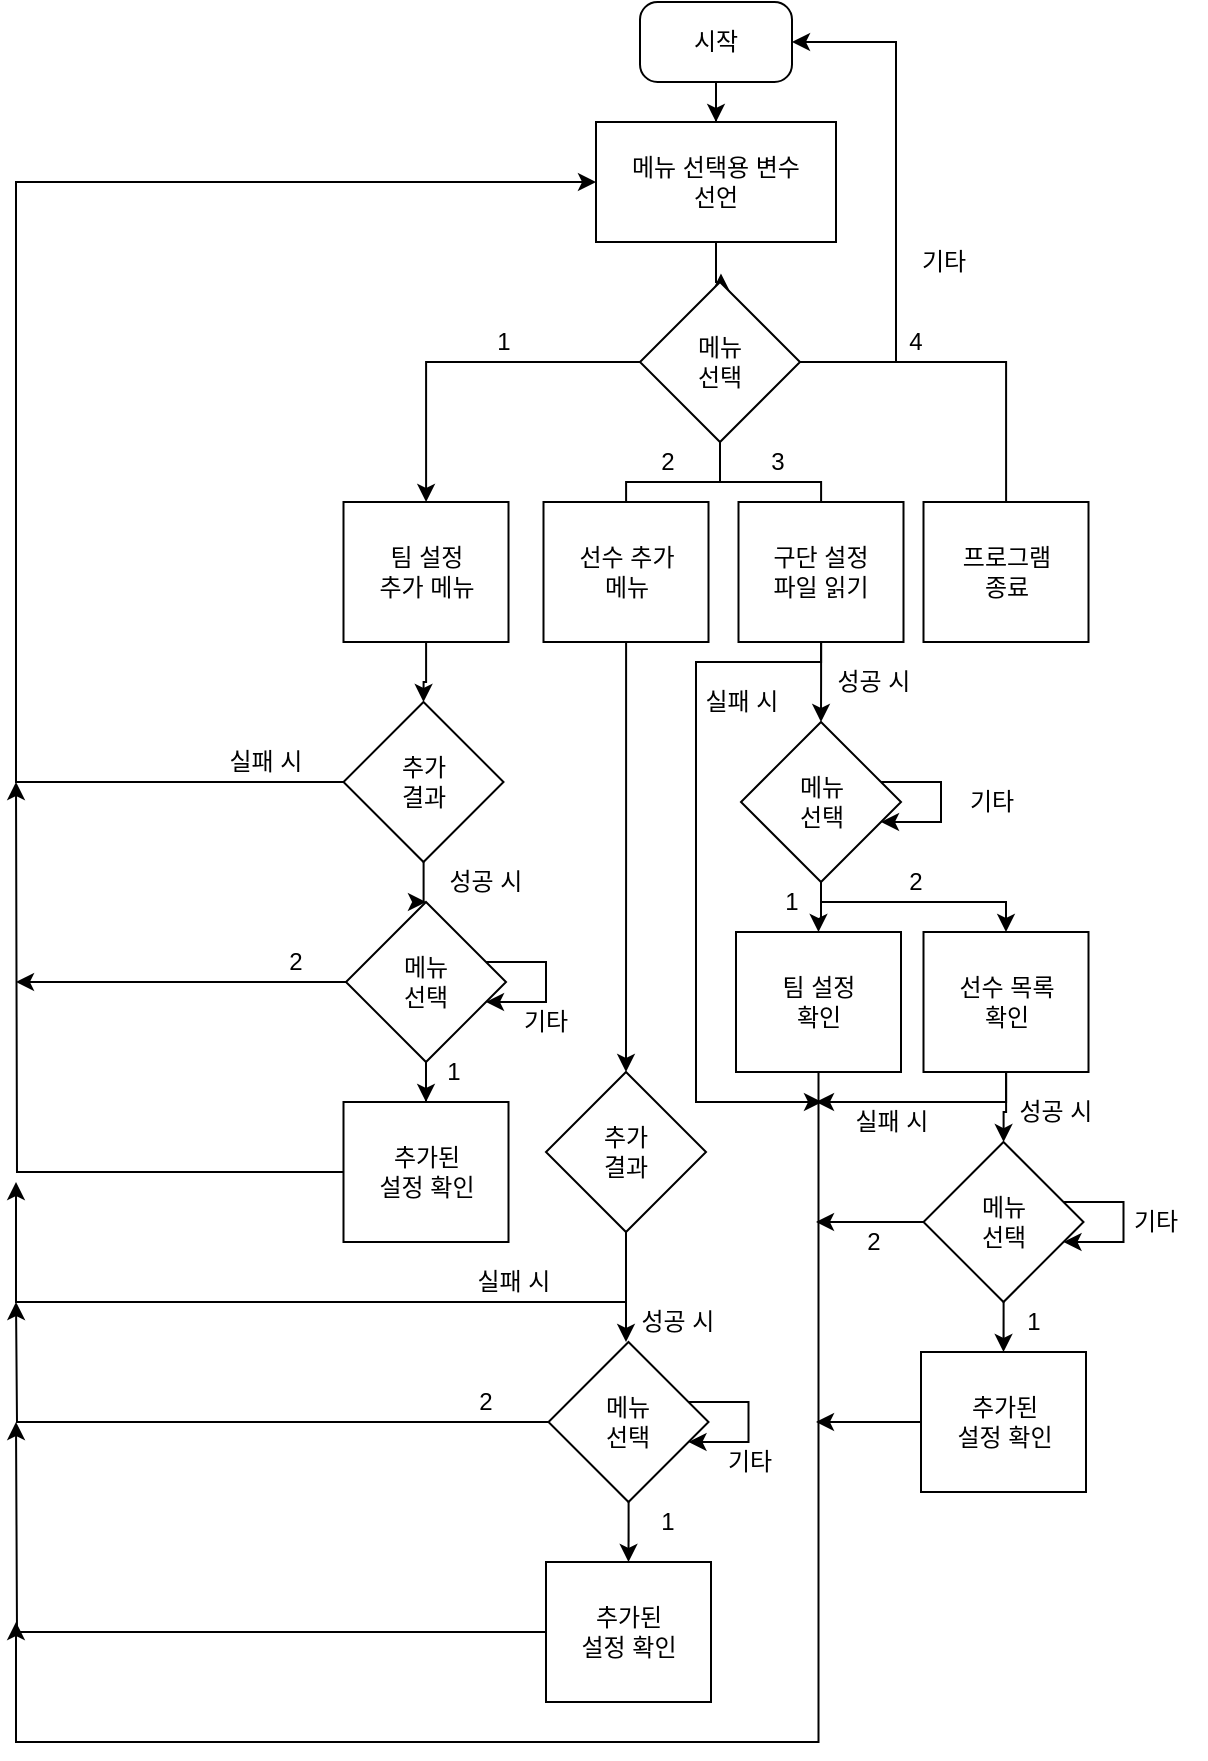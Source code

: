 <mxfile version="13.8.1" type="github">
  <diagram id="_BJ7DoBC7gJ5cf4oVVfn" name="Page-1">
    <mxGraphModel dx="981" dy="526" grid="1" gridSize="10" guides="1" tooltips="1" connect="1" arrows="1" fold="1" page="1" pageScale="1" pageWidth="827" pageHeight="1169" math="0" shadow="0">
      <root>
        <mxCell id="0" />
        <mxCell id="1" parent="0" />
        <mxCell id="KkgqPR74aw9xgw0yIeQL-4" style="edgeStyle=orthogonalEdgeStyle;rounded=0;orthogonalLoop=1;jettySize=auto;html=1;entryX=0.5;entryY=0;entryDx=0;entryDy=0;" edge="1" parent="1" source="KkgqPR74aw9xgw0yIeQL-1" target="KkgqPR74aw9xgw0yIeQL-3">
          <mxGeometry relative="1" as="geometry" />
        </mxCell>
        <mxCell id="KkgqPR74aw9xgw0yIeQL-1" value="시작" style="rounded=1;whiteSpace=wrap;html=1;arcSize=22;" vertex="1" parent="1">
          <mxGeometry x="402" y="50" width="76" height="40" as="geometry" />
        </mxCell>
        <mxCell id="KkgqPR74aw9xgw0yIeQL-52" style="edgeStyle=orthogonalEdgeStyle;rounded=0;orthogonalLoop=1;jettySize=auto;html=1;entryX=0.506;entryY=-0.053;entryDx=0;entryDy=0;entryPerimeter=0;endArrow=classic;endFill=1;" edge="1" parent="1" source="KkgqPR74aw9xgw0yIeQL-3" target="KkgqPR74aw9xgw0yIeQL-42">
          <mxGeometry relative="1" as="geometry" />
        </mxCell>
        <mxCell id="KkgqPR74aw9xgw0yIeQL-3" value="메뉴 선택용 변수&lt;br&gt;선언" style="rounded=0;whiteSpace=wrap;html=1;" vertex="1" parent="1">
          <mxGeometry x="380" y="110" width="120" height="60" as="geometry" />
        </mxCell>
        <mxCell id="KkgqPR74aw9xgw0yIeQL-33" value="1" style="text;html=1;strokeColor=none;fillColor=none;align=center;verticalAlign=middle;whiteSpace=wrap;rounded=0;" vertex="1" parent="1">
          <mxGeometry x="313.75" y="210" width="40" height="20" as="geometry" />
        </mxCell>
        <mxCell id="KkgqPR74aw9xgw0yIeQL-34" value="2" style="text;html=1;strokeColor=none;fillColor=none;align=center;verticalAlign=middle;whiteSpace=wrap;rounded=0;" vertex="1" parent="1">
          <mxGeometry x="396.25" y="270" width="40" height="20" as="geometry" />
        </mxCell>
        <mxCell id="KkgqPR74aw9xgw0yIeQL-35" value="3" style="text;html=1;strokeColor=none;fillColor=none;align=center;verticalAlign=middle;whiteSpace=wrap;rounded=0;" vertex="1" parent="1">
          <mxGeometry x="451.25" y="270" width="40" height="20" as="geometry" />
        </mxCell>
        <mxCell id="KkgqPR74aw9xgw0yIeQL-36" value="4" style="text;html=1;strokeColor=none;fillColor=none;align=center;verticalAlign=middle;whiteSpace=wrap;rounded=0;" vertex="1" parent="1">
          <mxGeometry x="520" y="210" width="40" height="20" as="geometry" />
        </mxCell>
        <mxCell id="KkgqPR74aw9xgw0yIeQL-37" value="기타" style="text;html=1;strokeColor=none;fillColor=none;align=center;verticalAlign=middle;whiteSpace=wrap;rounded=0;" vertex="1" parent="1">
          <mxGeometry x="533.75" y="170" width="40" height="20" as="geometry" />
        </mxCell>
        <mxCell id="KkgqPR74aw9xgw0yIeQL-55" style="edgeStyle=orthogonalEdgeStyle;rounded=0;orthogonalLoop=1;jettySize=auto;html=1;entryX=0.5;entryY=0;entryDx=0;entryDy=0;endArrow=classic;endFill=1;" edge="1" parent="1" source="KkgqPR74aw9xgw0yIeQL-38" target="KkgqPR74aw9xgw0yIeQL-53">
          <mxGeometry relative="1" as="geometry" />
        </mxCell>
        <mxCell id="KkgqPR74aw9xgw0yIeQL-38" value="팀 설정&lt;br&gt;추가 메뉴" style="rounded=0;whiteSpace=wrap;html=1;shadow=0;sketch=0;fillColor=#ffffff;" vertex="1" parent="1">
          <mxGeometry x="253.75" y="300" width="82.5" height="70" as="geometry" />
        </mxCell>
        <mxCell id="KkgqPR74aw9xgw0yIeQL-56" style="edgeStyle=orthogonalEdgeStyle;rounded=0;orthogonalLoop=1;jettySize=auto;html=1;endArrow=classic;endFill=1;" edge="1" parent="1" source="KkgqPR74aw9xgw0yIeQL-39" target="KkgqPR74aw9xgw0yIeQL-54">
          <mxGeometry relative="1" as="geometry" />
        </mxCell>
        <mxCell id="KkgqPR74aw9xgw0yIeQL-39" value="선수 추가&lt;br&gt;메뉴" style="rounded=0;whiteSpace=wrap;html=1;shadow=0;sketch=0;fillColor=#ffffff;" vertex="1" parent="1">
          <mxGeometry x="353.75" y="300" width="82.5" height="70" as="geometry" />
        </mxCell>
        <mxCell id="KkgqPR74aw9xgw0yIeQL-87" style="edgeStyle=orthogonalEdgeStyle;rounded=0;orthogonalLoop=1;jettySize=auto;html=1;endArrow=classic;endFill=1;" edge="1" parent="1" source="KkgqPR74aw9xgw0yIeQL-40">
          <mxGeometry relative="1" as="geometry">
            <mxPoint x="492.5" y="410.0" as="targetPoint" />
          </mxGeometry>
        </mxCell>
        <mxCell id="KkgqPR74aw9xgw0yIeQL-126" style="edgeStyle=orthogonalEdgeStyle;rounded=0;orthogonalLoop=1;jettySize=auto;html=1;endArrow=classic;endFill=1;" edge="1" parent="1" source="KkgqPR74aw9xgw0yIeQL-40">
          <mxGeometry relative="1" as="geometry">
            <mxPoint x="493" y="600" as="targetPoint" />
            <Array as="points">
              <mxPoint x="493" y="380" />
              <mxPoint x="430" y="380" />
            </Array>
          </mxGeometry>
        </mxCell>
        <mxCell id="KkgqPR74aw9xgw0yIeQL-40" value="구단 설정&lt;br&gt;파일 읽기" style="rounded=0;whiteSpace=wrap;html=1;shadow=0;sketch=0;fillColor=#ffffff;" vertex="1" parent="1">
          <mxGeometry x="451.25" y="300" width="82.5" height="70" as="geometry" />
        </mxCell>
        <mxCell id="KkgqPR74aw9xgw0yIeQL-41" value="프로그램&lt;br&gt;종료" style="rounded=0;whiteSpace=wrap;html=1;shadow=0;sketch=0;fillColor=#ffffff;" vertex="1" parent="1">
          <mxGeometry x="543.75" y="300" width="82.5" height="70" as="geometry" />
        </mxCell>
        <mxCell id="KkgqPR74aw9xgw0yIeQL-43" style="edgeStyle=orthogonalEdgeStyle;rounded=0;orthogonalLoop=1;jettySize=auto;html=1;endArrow=classic;endFill=1;" edge="1" parent="1" source="KkgqPR74aw9xgw0yIeQL-42" target="KkgqPR74aw9xgw0yIeQL-38">
          <mxGeometry relative="1" as="geometry" />
        </mxCell>
        <mxCell id="KkgqPR74aw9xgw0yIeQL-44" style="edgeStyle=orthogonalEdgeStyle;rounded=0;orthogonalLoop=1;jettySize=auto;html=1;endArrow=none;endFill=0;" edge="1" parent="1" source="KkgqPR74aw9xgw0yIeQL-42" target="KkgqPR74aw9xgw0yIeQL-39">
          <mxGeometry relative="1" as="geometry" />
        </mxCell>
        <mxCell id="KkgqPR74aw9xgw0yIeQL-45" style="edgeStyle=orthogonalEdgeStyle;rounded=0;orthogonalLoop=1;jettySize=auto;html=1;endArrow=none;endFill=0;" edge="1" parent="1" source="KkgqPR74aw9xgw0yIeQL-42" target="KkgqPR74aw9xgw0yIeQL-40">
          <mxGeometry relative="1" as="geometry" />
        </mxCell>
        <mxCell id="KkgqPR74aw9xgw0yIeQL-46" style="edgeStyle=orthogonalEdgeStyle;rounded=0;orthogonalLoop=1;jettySize=auto;html=1;endArrow=none;endFill=0;" edge="1" parent="1" source="KkgqPR74aw9xgw0yIeQL-42" target="KkgqPR74aw9xgw0yIeQL-41">
          <mxGeometry relative="1" as="geometry" />
        </mxCell>
        <mxCell id="KkgqPR74aw9xgw0yIeQL-47" style="edgeStyle=orthogonalEdgeStyle;rounded=0;orthogonalLoop=1;jettySize=auto;html=1;endArrow=classic;endFill=1;" edge="1" parent="1" source="KkgqPR74aw9xgw0yIeQL-42">
          <mxGeometry relative="1" as="geometry">
            <mxPoint x="478" y="70" as="targetPoint" />
            <Array as="points">
              <mxPoint x="530" y="230" />
              <mxPoint x="530" y="70" />
              <mxPoint x="478" y="70" />
            </Array>
          </mxGeometry>
        </mxCell>
        <mxCell id="KkgqPR74aw9xgw0yIeQL-42" value="메뉴&lt;br&gt;선택" style="rhombus;whiteSpace=wrap;html=1;rounded=0;shadow=0;sketch=0;fillColor=#ffffff;" vertex="1" parent="1">
          <mxGeometry x="402" y="190" width="80" height="80" as="geometry" />
        </mxCell>
        <mxCell id="KkgqPR74aw9xgw0yIeQL-57" style="edgeStyle=orthogonalEdgeStyle;rounded=0;orthogonalLoop=1;jettySize=auto;html=1;entryX=0;entryY=0.5;entryDx=0;entryDy=0;endArrow=classic;endFill=1;" edge="1" parent="1" source="KkgqPR74aw9xgw0yIeQL-53" target="KkgqPR74aw9xgw0yIeQL-3">
          <mxGeometry relative="1" as="geometry">
            <Array as="points">
              <mxPoint x="90" y="440" />
              <mxPoint x="90" y="140" />
            </Array>
          </mxGeometry>
        </mxCell>
        <mxCell id="KkgqPR74aw9xgw0yIeQL-62" style="edgeStyle=orthogonalEdgeStyle;rounded=0;orthogonalLoop=1;jettySize=auto;html=1;entryX=0.5;entryY=0;entryDx=0;entryDy=0;endArrow=classic;endFill=1;" edge="1" parent="1" source="KkgqPR74aw9xgw0yIeQL-53" target="KkgqPR74aw9xgw0yIeQL-61">
          <mxGeometry relative="1" as="geometry" />
        </mxCell>
        <mxCell id="KkgqPR74aw9xgw0yIeQL-53" value="추가&lt;br&gt;결과" style="rhombus;whiteSpace=wrap;html=1;rounded=0;shadow=0;sketch=0;fillColor=#ffffff;" vertex="1" parent="1">
          <mxGeometry x="253.75" y="400" width="80" height="80" as="geometry" />
        </mxCell>
        <mxCell id="KkgqPR74aw9xgw0yIeQL-68" style="edgeStyle=orthogonalEdgeStyle;rounded=0;orthogonalLoop=1;jettySize=auto;html=1;endArrow=classic;endFill=1;" edge="1" parent="1" source="KkgqPR74aw9xgw0yIeQL-54">
          <mxGeometry relative="1" as="geometry">
            <mxPoint x="90" y="640" as="targetPoint" />
            <Array as="points">
              <mxPoint x="395" y="700" />
              <mxPoint x="90" y="700" />
            </Array>
          </mxGeometry>
        </mxCell>
        <mxCell id="KkgqPR74aw9xgw0yIeQL-73" style="edgeStyle=orthogonalEdgeStyle;rounded=0;orthogonalLoop=1;jettySize=auto;html=1;endArrow=classic;endFill=1;" edge="1" parent="1" source="KkgqPR74aw9xgw0yIeQL-54">
          <mxGeometry relative="1" as="geometry">
            <mxPoint x="395" y="720" as="targetPoint" />
          </mxGeometry>
        </mxCell>
        <mxCell id="KkgqPR74aw9xgw0yIeQL-54" value="추가&lt;br&gt;결과" style="rhombus;whiteSpace=wrap;html=1;rounded=0;shadow=0;sketch=0;fillColor=#ffffff;" vertex="1" parent="1">
          <mxGeometry x="355" y="585" width="80" height="80" as="geometry" />
        </mxCell>
        <mxCell id="KkgqPR74aw9xgw0yIeQL-58" value="실패 시" style="text;html=1;strokeColor=none;fillColor=none;align=center;verticalAlign=middle;whiteSpace=wrap;rounded=0;shadow=0;sketch=0;" vertex="1" parent="1">
          <mxGeometry x="190" y="420" width="50" height="20" as="geometry" />
        </mxCell>
        <mxCell id="KkgqPR74aw9xgw0yIeQL-60" value="실패 시" style="text;html=1;strokeColor=none;fillColor=none;align=center;verticalAlign=middle;whiteSpace=wrap;rounded=0;shadow=0;sketch=0;" vertex="1" parent="1">
          <mxGeometry x="313.75" y="680" width="50" height="20" as="geometry" />
        </mxCell>
        <mxCell id="KkgqPR74aw9xgw0yIeQL-65" style="edgeStyle=orthogonalEdgeStyle;rounded=0;orthogonalLoop=1;jettySize=auto;html=1;entryX=0.5;entryY=0;entryDx=0;entryDy=0;endArrow=classic;endFill=1;" edge="1" parent="1" source="KkgqPR74aw9xgw0yIeQL-61" target="KkgqPR74aw9xgw0yIeQL-64">
          <mxGeometry relative="1" as="geometry" />
        </mxCell>
        <mxCell id="KkgqPR74aw9xgw0yIeQL-69" style="edgeStyle=orthogonalEdgeStyle;rounded=0;orthogonalLoop=1;jettySize=auto;html=1;endArrow=classic;endFill=1;" edge="1" parent="1" source="KkgqPR74aw9xgw0yIeQL-61">
          <mxGeometry relative="1" as="geometry">
            <mxPoint x="90" y="540" as="targetPoint" />
          </mxGeometry>
        </mxCell>
        <mxCell id="KkgqPR74aw9xgw0yIeQL-71" style="edgeStyle=orthogonalEdgeStyle;rounded=0;orthogonalLoop=1;jettySize=auto;html=1;endArrow=classic;endFill=1;" edge="1" parent="1" source="KkgqPR74aw9xgw0yIeQL-61" target="KkgqPR74aw9xgw0yIeQL-61">
          <mxGeometry relative="1" as="geometry">
            <mxPoint x="360" y="520" as="targetPoint" />
          </mxGeometry>
        </mxCell>
        <mxCell id="KkgqPR74aw9xgw0yIeQL-61" value="메뉴&lt;br&gt;선택" style="rhombus;whiteSpace=wrap;html=1;rounded=0;shadow=0;sketch=0;fillColor=#ffffff;" vertex="1" parent="1">
          <mxGeometry x="255" y="500" width="80" height="80" as="geometry" />
        </mxCell>
        <mxCell id="KkgqPR74aw9xgw0yIeQL-63" value="성공 시" style="text;html=1;strokeColor=none;fillColor=none;align=center;verticalAlign=middle;whiteSpace=wrap;rounded=0;shadow=0;sketch=0;" vertex="1" parent="1">
          <mxGeometry x="300" y="480" width="50" height="20" as="geometry" />
        </mxCell>
        <mxCell id="KkgqPR74aw9xgw0yIeQL-67" style="edgeStyle=orthogonalEdgeStyle;rounded=0;orthogonalLoop=1;jettySize=auto;html=1;endArrow=classic;endFill=1;" edge="1" parent="1" source="KkgqPR74aw9xgw0yIeQL-64">
          <mxGeometry relative="1" as="geometry">
            <mxPoint x="90" y="440.0" as="targetPoint" />
          </mxGeometry>
        </mxCell>
        <mxCell id="KkgqPR74aw9xgw0yIeQL-64" value="추가된&lt;br&gt;설정 확인" style="rounded=0;whiteSpace=wrap;html=1;shadow=0;sketch=0;fillColor=#ffffff;" vertex="1" parent="1">
          <mxGeometry x="253.75" y="600" width="82.5" height="70" as="geometry" />
        </mxCell>
        <mxCell id="KkgqPR74aw9xgw0yIeQL-66" value="1" style="text;html=1;strokeColor=none;fillColor=none;align=center;verticalAlign=middle;whiteSpace=wrap;rounded=0;shadow=0;sketch=0;" vertex="1" parent="1">
          <mxGeometry x="283.75" y="575" width="50" height="20" as="geometry" />
        </mxCell>
        <mxCell id="KkgqPR74aw9xgw0yIeQL-70" value="2" style="text;html=1;strokeColor=none;fillColor=none;align=center;verticalAlign=middle;whiteSpace=wrap;rounded=0;shadow=0;sketch=0;" vertex="1" parent="1">
          <mxGeometry x="205" y="520" width="50" height="20" as="geometry" />
        </mxCell>
        <mxCell id="KkgqPR74aw9xgw0yIeQL-72" value="기타" style="text;html=1;strokeColor=none;fillColor=none;align=center;verticalAlign=middle;whiteSpace=wrap;rounded=0;shadow=0;sketch=0;" vertex="1" parent="1">
          <mxGeometry x="330" y="550" width="50" height="20" as="geometry" />
        </mxCell>
        <mxCell id="KkgqPR74aw9xgw0yIeQL-74" value="성공 시" style="text;html=1;strokeColor=none;fillColor=none;align=center;verticalAlign=middle;whiteSpace=wrap;rounded=0;shadow=0;sketch=0;" vertex="1" parent="1">
          <mxGeometry x="396.25" y="700" width="50" height="20" as="geometry" />
        </mxCell>
        <mxCell id="KkgqPR74aw9xgw0yIeQL-78" style="edgeStyle=orthogonalEdgeStyle;rounded=0;orthogonalLoop=1;jettySize=auto;html=1;entryX=0.5;entryY=0;entryDx=0;entryDy=0;endArrow=classic;endFill=1;" edge="1" parent="1" source="KkgqPR74aw9xgw0yIeQL-76" target="KkgqPR74aw9xgw0yIeQL-77">
          <mxGeometry relative="1" as="geometry" />
        </mxCell>
        <mxCell id="KkgqPR74aw9xgw0yIeQL-80" style="edgeStyle=orthogonalEdgeStyle;rounded=0;orthogonalLoop=1;jettySize=auto;html=1;endArrow=classic;endFill=1;" edge="1" parent="1" source="KkgqPR74aw9xgw0yIeQL-76">
          <mxGeometry relative="1" as="geometry">
            <mxPoint x="90" y="700" as="targetPoint" />
          </mxGeometry>
        </mxCell>
        <mxCell id="KkgqPR74aw9xgw0yIeQL-76" value="메뉴&lt;br&gt;선택" style="rhombus;whiteSpace=wrap;html=1;rounded=0;shadow=0;sketch=0;fillColor=#ffffff;" vertex="1" parent="1">
          <mxGeometry x="356.25" y="720" width="80" height="80" as="geometry" />
        </mxCell>
        <mxCell id="KkgqPR74aw9xgw0yIeQL-84" style="edgeStyle=orthogonalEdgeStyle;rounded=0;orthogonalLoop=1;jettySize=auto;html=1;endArrow=classic;endFill=1;" edge="1" parent="1" source="KkgqPR74aw9xgw0yIeQL-77">
          <mxGeometry relative="1" as="geometry">
            <mxPoint x="90" y="760" as="targetPoint" />
          </mxGeometry>
        </mxCell>
        <mxCell id="KkgqPR74aw9xgw0yIeQL-77" value="추가된&lt;br&gt;설정 확인" style="rounded=0;whiteSpace=wrap;html=1;shadow=0;sketch=0;fillColor=#ffffff;" vertex="1" parent="1">
          <mxGeometry x="355" y="830" width="82.5" height="70" as="geometry" />
        </mxCell>
        <mxCell id="KkgqPR74aw9xgw0yIeQL-79" value="1" style="text;html=1;strokeColor=none;fillColor=none;align=center;verticalAlign=middle;whiteSpace=wrap;rounded=0;shadow=0;sketch=0;" vertex="1" parent="1">
          <mxGeometry x="391.25" y="800" width="50" height="20" as="geometry" />
        </mxCell>
        <mxCell id="KkgqPR74aw9xgw0yIeQL-81" value="2" style="text;html=1;strokeColor=none;fillColor=none;align=center;verticalAlign=middle;whiteSpace=wrap;rounded=0;shadow=0;sketch=0;" vertex="1" parent="1">
          <mxGeometry x="300" y="740" width="50" height="20" as="geometry" />
        </mxCell>
        <mxCell id="KkgqPR74aw9xgw0yIeQL-82" style="edgeStyle=orthogonalEdgeStyle;rounded=0;orthogonalLoop=1;jettySize=auto;html=1;endArrow=classic;endFill=1;" edge="1" parent="1" source="KkgqPR74aw9xgw0yIeQL-76" target="KkgqPR74aw9xgw0yIeQL-76">
          <mxGeometry relative="1" as="geometry" />
        </mxCell>
        <mxCell id="KkgqPR74aw9xgw0yIeQL-83" value="기타" style="text;html=1;strokeColor=none;fillColor=none;align=center;verticalAlign=middle;whiteSpace=wrap;rounded=0;shadow=0;sketch=0;" vertex="1" parent="1">
          <mxGeometry x="432" y="770" width="50" height="20" as="geometry" />
        </mxCell>
        <mxCell id="KkgqPR74aw9xgw0yIeQL-92" style="edgeStyle=orthogonalEdgeStyle;rounded=0;orthogonalLoop=1;jettySize=auto;html=1;endArrow=classic;endFill=1;" edge="1" parent="1" source="KkgqPR74aw9xgw0yIeQL-88" target="KkgqPR74aw9xgw0yIeQL-91">
          <mxGeometry relative="1" as="geometry" />
        </mxCell>
        <mxCell id="KkgqPR74aw9xgw0yIeQL-94" style="edgeStyle=orthogonalEdgeStyle;rounded=0;orthogonalLoop=1;jettySize=auto;html=1;endArrow=classic;endFill=1;" edge="1" parent="1" source="KkgqPR74aw9xgw0yIeQL-88" target="KkgqPR74aw9xgw0yIeQL-93">
          <mxGeometry relative="1" as="geometry">
            <Array as="points">
              <mxPoint x="493" y="500" />
              <mxPoint x="585" y="500" />
            </Array>
          </mxGeometry>
        </mxCell>
        <mxCell id="KkgqPR74aw9xgw0yIeQL-88" value="메뉴&lt;br&gt;선택" style="rhombus;whiteSpace=wrap;html=1;rounded=0;shadow=0;sketch=0;fillColor=#ffffff;" vertex="1" parent="1">
          <mxGeometry x="452.5" y="410" width="80" height="80" as="geometry" />
        </mxCell>
        <mxCell id="KkgqPR74aw9xgw0yIeQL-89" value="성공 시" style="text;html=1;strokeColor=none;fillColor=none;align=center;verticalAlign=middle;whiteSpace=wrap;rounded=0;shadow=0;sketch=0;" vertex="1" parent="1">
          <mxGeometry x="493.75" y="380" width="50" height="20" as="geometry" />
        </mxCell>
        <mxCell id="KkgqPR74aw9xgw0yIeQL-90" value="실패 시" style="text;html=1;strokeColor=none;fillColor=none;align=center;verticalAlign=middle;whiteSpace=wrap;rounded=0;shadow=0;sketch=0;" vertex="1" parent="1">
          <mxGeometry x="428" y="390" width="50" height="20" as="geometry" />
        </mxCell>
        <mxCell id="KkgqPR74aw9xgw0yIeQL-119" style="edgeStyle=orthogonalEdgeStyle;rounded=0;orthogonalLoop=1;jettySize=auto;html=1;endArrow=classic;endFill=1;" edge="1" parent="1" source="KkgqPR74aw9xgw0yIeQL-91">
          <mxGeometry relative="1" as="geometry">
            <mxPoint x="90" y="860" as="targetPoint" />
            <Array as="points">
              <mxPoint x="491" y="920" />
            </Array>
          </mxGeometry>
        </mxCell>
        <mxCell id="KkgqPR74aw9xgw0yIeQL-91" value="팀 설정&lt;br&gt;확인" style="rounded=0;whiteSpace=wrap;html=1;shadow=0;sketch=0;fillColor=#ffffff;" vertex="1" parent="1">
          <mxGeometry x="450" y="515" width="82.5" height="70" as="geometry" />
        </mxCell>
        <mxCell id="KkgqPR74aw9xgw0yIeQL-105" style="edgeStyle=orthogonalEdgeStyle;rounded=0;orthogonalLoop=1;jettySize=auto;html=1;endArrow=classic;endFill=1;" edge="1" parent="1" source="KkgqPR74aw9xgw0yIeQL-93" target="KkgqPR74aw9xgw0yIeQL-104">
          <mxGeometry relative="1" as="geometry" />
        </mxCell>
        <mxCell id="KkgqPR74aw9xgw0yIeQL-106" style="edgeStyle=orthogonalEdgeStyle;rounded=0;orthogonalLoop=1;jettySize=auto;html=1;endArrow=classic;endFill=1;" edge="1" parent="1" source="KkgqPR74aw9xgw0yIeQL-93">
          <mxGeometry relative="1" as="geometry">
            <mxPoint x="490" y="600" as="targetPoint" />
            <Array as="points">
              <mxPoint x="585" y="600" />
            </Array>
          </mxGeometry>
        </mxCell>
        <mxCell id="KkgqPR74aw9xgw0yIeQL-93" value="선수 목록&lt;br&gt;확인" style="rounded=0;whiteSpace=wrap;html=1;shadow=0;sketch=0;fillColor=#ffffff;" vertex="1" parent="1">
          <mxGeometry x="543.75" y="515" width="82.5" height="70" as="geometry" />
        </mxCell>
        <mxCell id="KkgqPR74aw9xgw0yIeQL-96" value="1" style="text;html=1;strokeColor=none;fillColor=none;align=center;verticalAlign=middle;whiteSpace=wrap;rounded=0;shadow=0;sketch=0;" vertex="1" parent="1">
          <mxGeometry x="452.5" y="490" width="50" height="20" as="geometry" />
        </mxCell>
        <mxCell id="KkgqPR74aw9xgw0yIeQL-97" value="2" style="text;html=1;strokeColor=none;fillColor=none;align=center;verticalAlign=middle;whiteSpace=wrap;rounded=0;shadow=0;sketch=0;" vertex="1" parent="1">
          <mxGeometry x="515" y="480" width="50" height="20" as="geometry" />
        </mxCell>
        <mxCell id="KkgqPR74aw9xgw0yIeQL-112" style="edgeStyle=orthogonalEdgeStyle;rounded=0;orthogonalLoop=1;jettySize=auto;html=1;entryX=0.5;entryY=0;entryDx=0;entryDy=0;endArrow=classic;endFill=1;" edge="1" parent="1" source="KkgqPR74aw9xgw0yIeQL-104" target="KkgqPR74aw9xgw0yIeQL-111">
          <mxGeometry relative="1" as="geometry" />
        </mxCell>
        <mxCell id="KkgqPR74aw9xgw0yIeQL-120" style="edgeStyle=orthogonalEdgeStyle;rounded=0;orthogonalLoop=1;jettySize=auto;html=1;endArrow=classic;endFill=1;" edge="1" parent="1" source="KkgqPR74aw9xgw0yIeQL-104">
          <mxGeometry relative="1" as="geometry">
            <mxPoint x="490" y="660" as="targetPoint" />
          </mxGeometry>
        </mxCell>
        <mxCell id="KkgqPR74aw9xgw0yIeQL-104" value="메뉴&lt;br&gt;선택" style="rhombus;whiteSpace=wrap;html=1;rounded=0;shadow=0;sketch=0;fillColor=#ffffff;" vertex="1" parent="1">
          <mxGeometry x="543.75" y="620" width="80" height="80" as="geometry" />
        </mxCell>
        <mxCell id="KkgqPR74aw9xgw0yIeQL-107" value="실패 시" style="text;html=1;strokeColor=none;fillColor=none;align=center;verticalAlign=middle;whiteSpace=wrap;rounded=0;shadow=0;sketch=0;" vertex="1" parent="1">
          <mxGeometry x="502.5" y="600" width="50" height="20" as="geometry" />
        </mxCell>
        <mxCell id="KkgqPR74aw9xgw0yIeQL-108" value="성공 시" style="text;html=1;strokeColor=none;fillColor=none;align=center;verticalAlign=middle;whiteSpace=wrap;rounded=0;shadow=0;sketch=0;" vertex="1" parent="1">
          <mxGeometry x="585" y="595" width="50" height="20" as="geometry" />
        </mxCell>
        <mxCell id="KkgqPR74aw9xgw0yIeQL-110" value="2" style="text;html=1;strokeColor=none;fillColor=none;align=center;verticalAlign=middle;whiteSpace=wrap;rounded=0;shadow=0;sketch=0;" vertex="1" parent="1">
          <mxGeometry x="493.75" y="660" width="50" height="20" as="geometry" />
        </mxCell>
        <mxCell id="KkgqPR74aw9xgw0yIeQL-121" style="edgeStyle=orthogonalEdgeStyle;rounded=0;orthogonalLoop=1;jettySize=auto;html=1;endArrow=classic;endFill=1;" edge="1" parent="1" source="KkgqPR74aw9xgw0yIeQL-111">
          <mxGeometry relative="1" as="geometry">
            <mxPoint x="490" y="760" as="targetPoint" />
          </mxGeometry>
        </mxCell>
        <mxCell id="KkgqPR74aw9xgw0yIeQL-111" value="추가된&lt;br&gt;설정 확인" style="rounded=0;whiteSpace=wrap;html=1;shadow=0;sketch=0;fillColor=#ffffff;" vertex="1" parent="1">
          <mxGeometry x="542.5" y="725" width="82.5" height="70" as="geometry" />
        </mxCell>
        <mxCell id="KkgqPR74aw9xgw0yIeQL-114" value="1" style="text;html=1;strokeColor=none;fillColor=none;align=center;verticalAlign=middle;whiteSpace=wrap;rounded=0;shadow=0;sketch=0;" vertex="1" parent="1">
          <mxGeometry x="573.75" y="700" width="50" height="20" as="geometry" />
        </mxCell>
        <mxCell id="KkgqPR74aw9xgw0yIeQL-122" style="edgeStyle=orthogonalEdgeStyle;rounded=0;orthogonalLoop=1;jettySize=auto;html=1;endArrow=classic;endFill=1;" edge="1" parent="1" source="KkgqPR74aw9xgw0yIeQL-104" target="KkgqPR74aw9xgw0yIeQL-104">
          <mxGeometry relative="1" as="geometry" />
        </mxCell>
        <mxCell id="KkgqPR74aw9xgw0yIeQL-123" value="기타" style="text;html=1;strokeColor=none;fillColor=none;align=center;verticalAlign=middle;whiteSpace=wrap;rounded=0;shadow=0;sketch=0;" vertex="1" parent="1">
          <mxGeometry x="635" y="650" width="50" height="20" as="geometry" />
        </mxCell>
        <mxCell id="KkgqPR74aw9xgw0yIeQL-124" style="edgeStyle=orthogonalEdgeStyle;rounded=0;orthogonalLoop=1;jettySize=auto;html=1;endArrow=classic;endFill=1;" edge="1" parent="1" source="KkgqPR74aw9xgw0yIeQL-88" target="KkgqPR74aw9xgw0yIeQL-88">
          <mxGeometry relative="1" as="geometry" />
        </mxCell>
        <mxCell id="KkgqPR74aw9xgw0yIeQL-125" value="기타" style="text;html=1;strokeColor=none;fillColor=none;align=center;verticalAlign=middle;whiteSpace=wrap;rounded=0;shadow=0;sketch=0;" vertex="1" parent="1">
          <mxGeometry x="552.5" y="440" width="50" height="20" as="geometry" />
        </mxCell>
      </root>
    </mxGraphModel>
  </diagram>
</mxfile>
